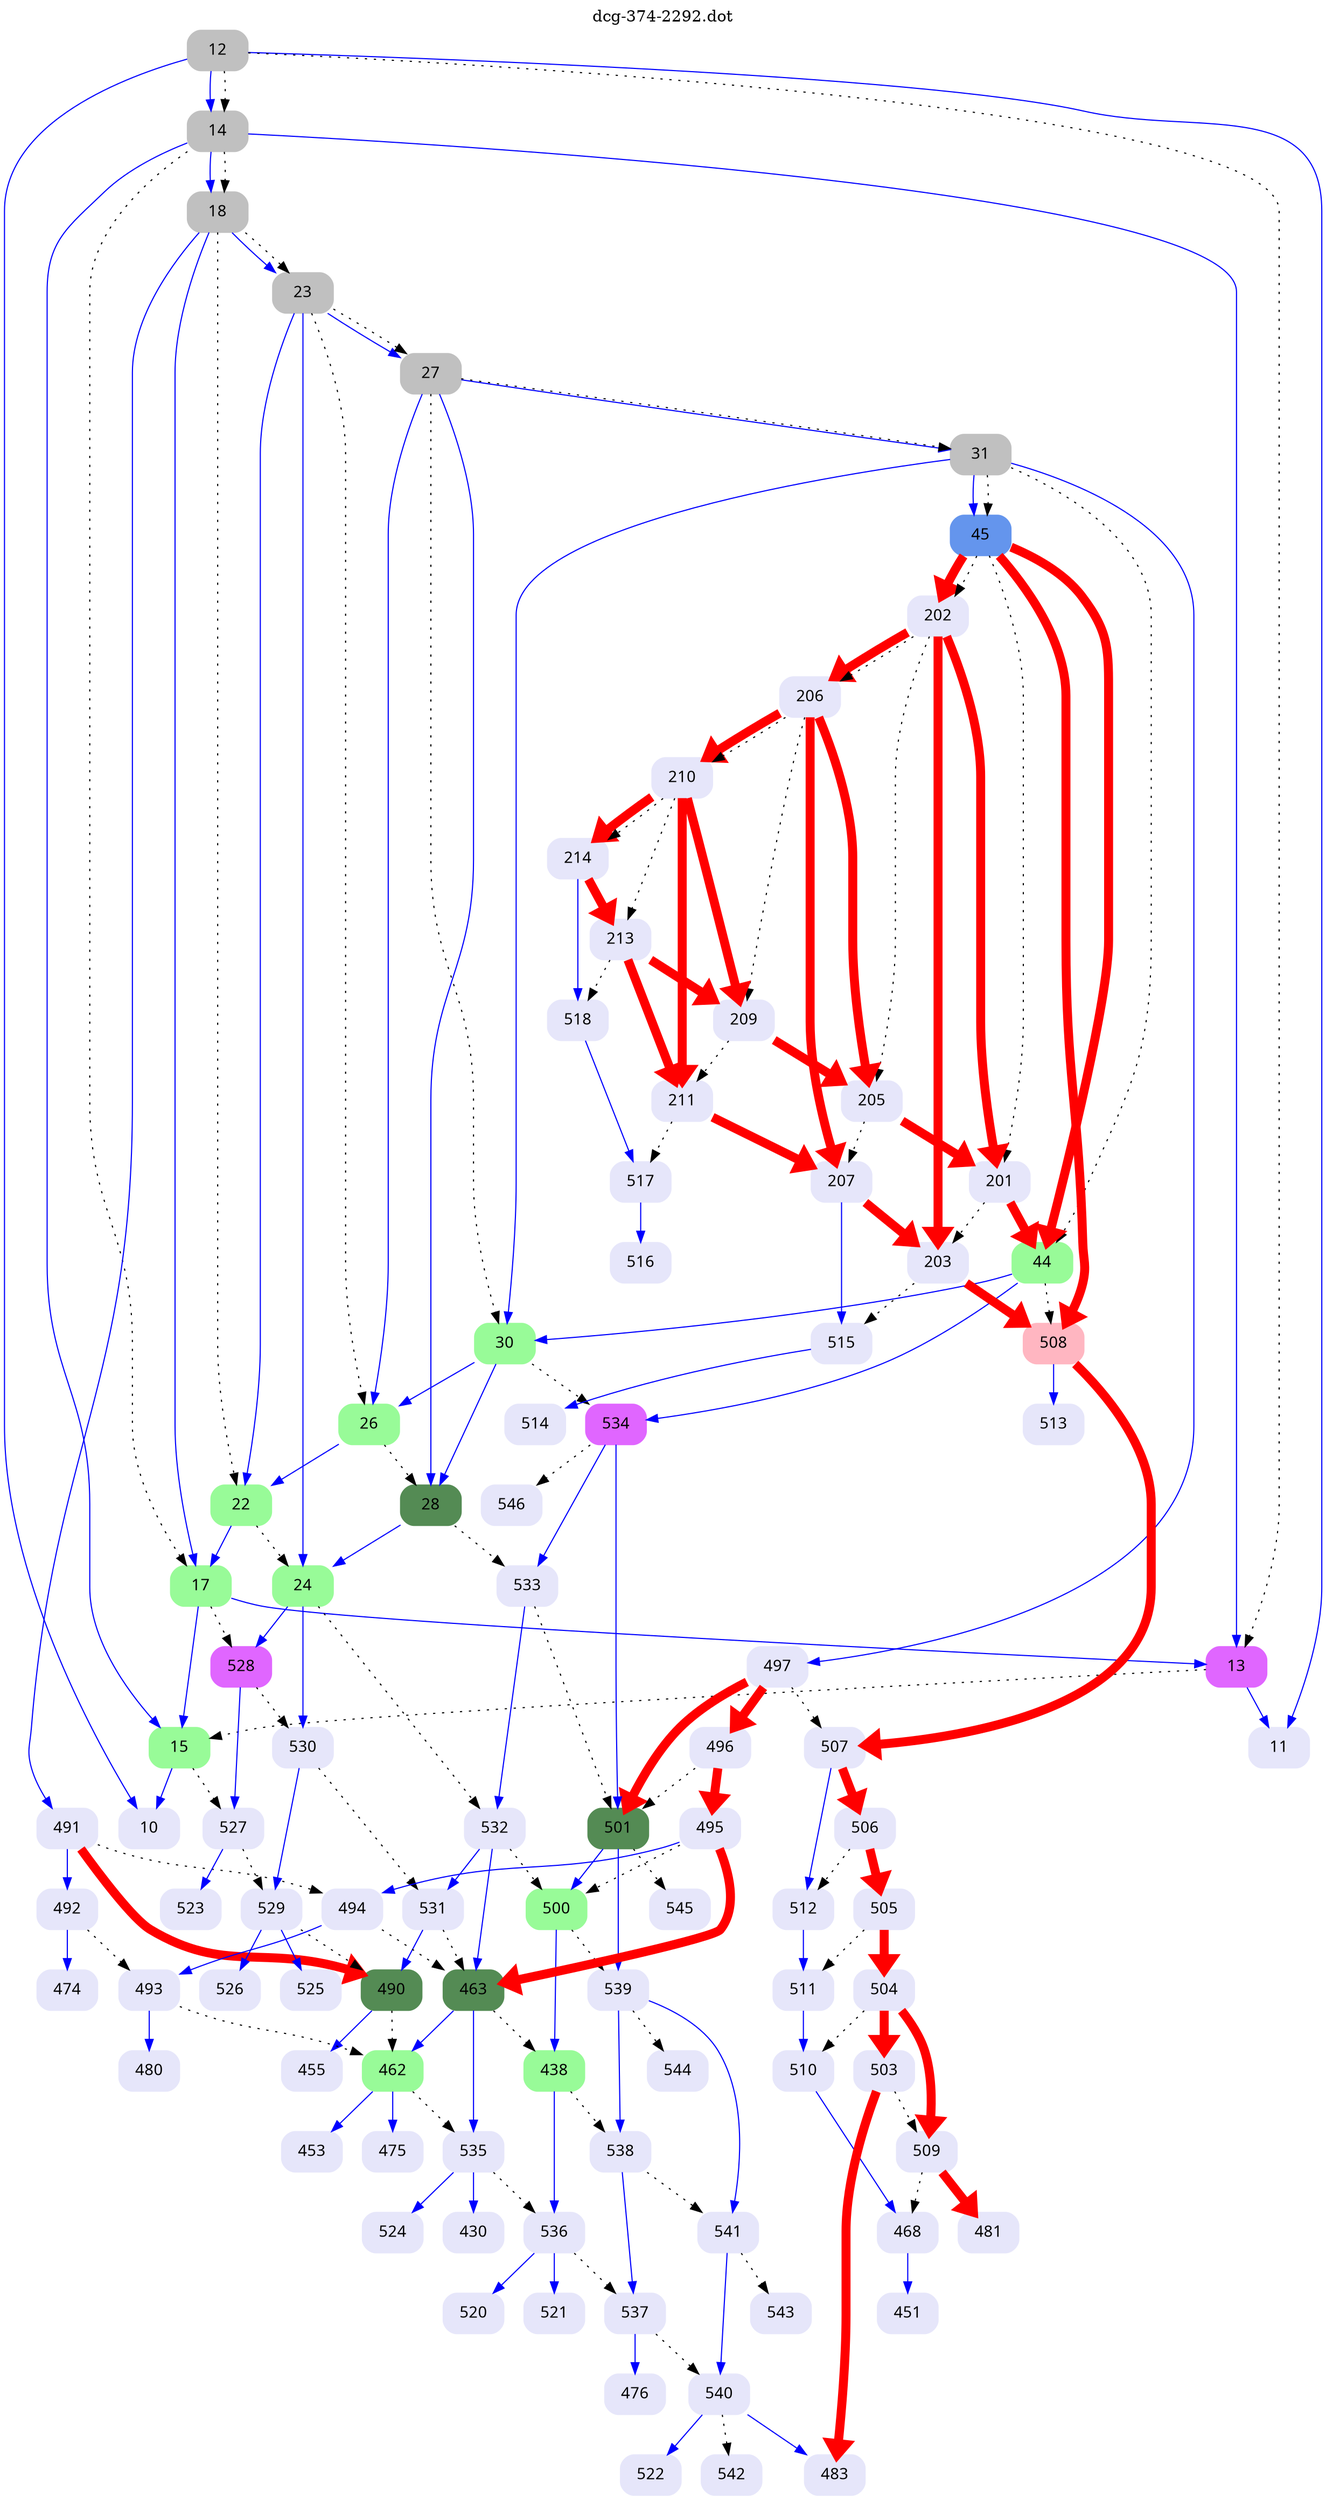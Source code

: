 digraph dcg_374 {
  labelloc="t";
  label="dcg-374-2292.dot";
  node [fontname="sans-serif"];
  node [shape=box style="rounded,filled"];
  n12 [label="12" color=grey];
  n12 -> n11 [color=blue penwidth=1];
  n12 -> n10 [color=blue penwidth=1];
  n12 -> n14 [color=blue penwidth=1];
  n12 -> n13 [style=dotted,label=""];
  n12 -> n14 [style=dotted,label=""];
  n14 [label="14" color=grey];
  n14 -> n13 [color=blue penwidth=1];
  n14 -> n15 [color=blue penwidth=1];
  n14 -> n18 [color=blue penwidth=1];
  n14 -> n17 [style=dotted,label=""];
  n14 -> n18 [style=dotted,label=""];
  n18 [label="18" color=grey];
  n18 -> n17 [color=blue penwidth=1];
  n18 -> n491 [color=blue penwidth=1];
  n18 -> n23 [color=blue penwidth=1];
  n18 -> n22 [style=dotted,label=""];
  n18 -> n23 [style=dotted,label=""];
  n23 [label="23" color=grey];
  n23 -> n22 [color=blue penwidth=1];
  n23 -> n24 [color=blue penwidth=1];
  n23 -> n27 [color=blue penwidth=1];
  n23 -> n26 [style=dotted,label=""];
  n23 -> n27 [style=dotted,label=""];
  n27 [label="27" color=grey];
  n27 -> n26 [color=blue penwidth=1];
  n27 -> n28 [color=blue penwidth=1];
  n27 -> n31 [color=blue penwidth=1];
  n27 -> n30 [style=dotted,label=""];
  n27 -> n31 [style=dotted,label=""];
  n31 [label="31" color=grey];
  n31 -> n30 [color=blue penwidth=1];
  n31 -> n497 [color=blue penwidth=1];
  n31 -> n45 [color=blue penwidth=1];
  n31 -> n44 [style=dotted,label=""];
  n31 -> n45 [style=dotted,label=""];
  n45 [label="45" color=cornflowerblue];
  n45 -> n44 [color=red penwidth=8];
  n45 -> n508 [color=red penwidth=8];
  n45 -> n202 [color=red penwidth=8];
  n45 -> n201 [style=dotted,label=""];
  n45 -> n202 [style=dotted,label=""];
  n202 [label="202" color=lavender];
  n202 -> n201 [color=red penwidth=8];
  n202 -> n203 [color=red penwidth=8];
  n202 -> n206 [color=red penwidth=8];
  n202 -> n205 [style=dotted,label=""];
  n202 -> n206 [style=dotted,label=""];
  n206 [label="206" color=lavender];
  n206 -> n205 [color=red penwidth=8];
  n206 -> n207 [color=red penwidth=8];
  n206 -> n210 [color=red penwidth=8];
  n206 -> n209 [style=dotted,label=""];
  n206 -> n210 [style=dotted,label=""];
  n210 [label="210" color=lavender];
  n210 -> n209 [color=red penwidth=8];
  n210 -> n211 [color=red penwidth=8];
  n210 -> n214 [color=red penwidth=8];
  n210 -> n213 [style=dotted,label=""];
  n210 -> n214 [style=dotted,label=""];
  n214 [label="214" color=lavender];
  n214 -> n213 [color=red penwidth=8];
  n214 -> n518 [color=blue penwidth=1];
  n518 [label="518" color=lavender];
  n518 -> n517 [color=blue penwidth=1];
  n517 [label="517" color=lavender];
  n517 -> n516 [color=blue penwidth=1];
  n516 [label="516" color=lavender];
  n213 [label="213" color=lavender];
  n213 -> n209 [color=red penwidth=8];
  n213 -> n211 [color=red penwidth=8];
  n213 -> n518 [style=dotted,label=""];
  n211 [label="211" color=lavender];
  n211 -> n207 [color=red penwidth=8];
  n211 -> n517 [style=dotted,label=""];
  n207 [label="207" color=lavender];
  n207 -> n203 [color=red penwidth=8];
  n207 -> n515 [color=blue penwidth=1];
  n515 [label="515" color=lavender];
  n515 -> n514 [color=blue penwidth=1];
  n514 [label="514" color=lavender];
  n203 [label="203" color=lavender];
  n203 -> n508 [color=red penwidth=8];
  n203 -> n515 [style=dotted,label=""];
  n508 [label="508" color=lightpink];
  n508 -> n507 [color=red penwidth=8];
  n508 -> n513 [color=blue penwidth=1];
  n513 [label="513" color=lavender];
  n507 [label="507" color=lavender];
  n507 -> n506 [color=red penwidth=8];
  n507 -> n512 [color=blue penwidth=1];
  n512 [label="512" color=lavender];
  n512 -> n511 [color=blue penwidth=1];
  n511 [label="511" color=lavender];
  n511 -> n510 [color=blue penwidth=1];
  n510 [label="510" color=lavender];
  n510 -> n468 [color=blue penwidth=1];
  n468 [label="468" color=lavender];
  n468 -> n451 [color=blue penwidth=1];
  n451 [label="451" color=lavender];
  n506 [label="506" color=lavender];
  n506 -> n505 [color=red penwidth=8];
  n506 -> n512 [style=dotted,label=""];
  n505 [label="505" color=lavender];
  n505 -> n504 [color=red penwidth=8];
  n505 -> n511 [style=dotted,label=""];
  n504 [label="504" color=lavender];
  n504 -> n503 [color=red penwidth=8];
  n504 -> n509 [color=red penwidth=8];
  n504 -> n510 [style=dotted,label=""];
  n509 [label="509" color=lavender];
  n509 -> n481 [color=red penwidth=8];
  n509 -> n468 [style=dotted,label=""];
  n481 [label="481" color=lavender];
  n503 [label="503" color=lavender];
  n503 -> n483 [color=red penwidth=8];
  n503 -> n509 [style=dotted,label=""];
  n483 [label="483" color=lavender];
  n209 [label="209" color=lavender];
  n209 -> n205 [color=red penwidth=8];
  n209 -> n211 [style=dotted,label=""];
  n205 [label="205" color=lavender];
  n205 -> n201 [color=red penwidth=8];
  n205 -> n207 [style=dotted,label=""];
  n201 [label="201" color=lavender];
  n201 -> n44 [color=red penwidth=8];
  n201 -> n203 [style=dotted,label=""];
  n44 [label="44" color=palegreen];
  n44 -> n30 [color=blue penwidth=1];
  n44 -> n534 [color=blue penwidth=1];
  n44 -> n508 [style=dotted,label=""];
  n534 [label="534" color=mediumorchid1];
  n534 -> n533 [color=blue penwidth=1];
  n534 -> n501 [color=blue penwidth=1];
  n534 -> n546 [style=dotted,label=""];
  n501 [label="501" color=palegreen4];
  n501 -> n500 [color=blue penwidth=1];
  n501 -> n539 [color=blue penwidth=1];
  n501 -> n545 [style=dotted,label=""];
  n539 [label="539" color=lavender];
  n539 -> n538 [color=blue penwidth=1];
  n539 -> n541 [color=blue penwidth=1];
  n539 -> n544 [style=dotted,label=""];
  n541 [label="541" color=lavender];
  n541 -> n540 [color=blue penwidth=1];
  n541 -> n543 [style=dotted,label=""];
  n540 [label="540" color=lavender];
  n540 -> n483 [color=blue penwidth=1];
  n540 -> n522 [color=blue penwidth=1];
  n540 -> n542 [style=dotted,label=""];
  n522 [label="522" color=lavender];
  n542 [label="542" color=lavender];
  n543 [label="543" color=lavender];
  n538 [label="538" color=lavender];
  n538 -> n537 [color=blue penwidth=1];
  n538 -> n541 [style=dotted,label=""];
  n537 [label="537" color=lavender];
  n537 -> n476 [color=blue penwidth=1];
  n537 -> n540 [style=dotted,label=""];
  n476 [label="476" color=lavender];
  n544 [label="544" color=lavender];
  n500 [label="500" color=palegreen];
  n500 -> n438 [color=blue penwidth=1];
  n500 -> n539 [style=dotted,label=""];
  n438 [label="438" color=palegreen];
  n438 -> n536 [color=blue penwidth=1];
  n438 -> n538 [style=dotted,label=""];
  n536 [label="536" color=lavender];
  n536 -> n520 [color=blue penwidth=1];
  n536 -> n521 [color=blue penwidth=1];
  n536 -> n537 [style=dotted,label=""];
  n521 [label="521" color=lavender];
  n520 [label="520" color=lavender];
  n545 [label="545" color=lavender];
  n533 [label="533" color=lavender];
  n533 -> n532 [color=blue penwidth=1];
  n533 -> n501 [style=dotted,label=""];
  n532 [label="532" color=lavender];
  n532 -> n531 [color=blue penwidth=1];
  n532 -> n463 [color=blue penwidth=1];
  n532 -> n500 [style=dotted,label=""];
  n463 [label="463" color=palegreen4];
  n463 -> n462 [color=blue penwidth=1];
  n463 -> n535 [color=blue penwidth=1];
  n463 -> n438 [style=dotted,label=""];
  n535 [label="535" color=lavender];
  n535 -> n524 [color=blue penwidth=1];
  n535 -> n430 [color=blue penwidth=1];
  n535 -> n536 [style=dotted,label=""];
  n430 [label="430" color=lavender];
  n524 [label="524" color=lavender];
  n462 [label="462" color=palegreen];
  n462 -> n453 [color=blue penwidth=1];
  n462 -> n475 [color=blue penwidth=1];
  n462 -> n535 [style=dotted,label=""];
  n475 [label="475" color=lavender];
  n453 [label="453" color=lavender];
  n531 [label="531" color=lavender];
  n531 -> n490 [color=blue penwidth=1];
  n531 -> n463 [style=dotted,label=""];
  n490 [label="490" color=palegreen4];
  n490 -> n455 [color=blue penwidth=1];
  n490 -> n462 [style=dotted,label=""];
  n455 [label="455" color=lavender];
  n546 [label="546" color=lavender];
  n30 [label="30" color=palegreen];
  n30 -> n26 [color=blue penwidth=1];
  n30 -> n28 [color=blue penwidth=1];
  n30 -> n534 [style=dotted,label=""];
  n28 [label="28" color=palegreen4];
  n28 -> n24 [color=blue penwidth=1];
  n28 -> n533 [style=dotted,label=""];
  n24 [label="24" color=palegreen];
  n24 -> n528 [color=blue penwidth=1];
  n24 -> n530 [color=blue penwidth=1];
  n24 -> n532 [style=dotted,label=""];
  n530 [label="530" color=lavender];
  n530 -> n529 [color=blue penwidth=1];
  n530 -> n531 [style=dotted,label=""];
  n529 [label="529" color=lavender];
  n529 -> n526 [color=blue penwidth=1];
  n529 -> n525 [color=blue penwidth=1];
  n529 -> n490 [style=dotted,label=""];
  n525 [label="525" color=lavender];
  n526 [label="526" color=lavender];
  n528 [label="528" color=mediumorchid1];
  n528 -> n527 [color=blue penwidth=1];
  n528 -> n530 [style=dotted,label=""];
  n527 [label="527" color=lavender];
  n527 -> n523 [color=blue penwidth=1];
  n527 -> n529 [style=dotted,label=""];
  n523 [label="523" color=lavender];
  n26 [label="26" color=palegreen];
  n26 -> n22 [color=blue penwidth=1];
  n26 -> n28 [style=dotted,label=""];
  n22 [label="22" color=palegreen];
  n22 -> n17 [color=blue penwidth=1];
  n22 -> n24 [style=dotted,label=""];
  n17 [label="17" color=palegreen];
  n17 -> n13 [color=blue penwidth=1];
  n17 -> n15 [color=blue penwidth=1];
  n17 -> n528 [style=dotted,label=""];
  n15 [label="15" color=palegreen];
  n15 -> n10 [color=blue penwidth=1];
  n15 -> n527 [style=dotted,label=""];
  n10 [label="10" color=lavender];
  n13 [label="13" color=mediumorchid1];
  n13 -> n11 [color=blue penwidth=1];
  n13 -> n15 [style=dotted,label=""];
  n11 [label="11" color=lavender];
  n497 [label="497" color=lavender];
  n497 -> n496 [color=red penwidth=8];
  n497 -> n501 [color=red penwidth=8];
  n497 -> n507 [style=dotted,label=""];
  n496 [label="496" color=lavender];
  n496 -> n495 [color=red penwidth=8];
  n496 -> n501 [style=dotted,label=""];
  n495 [label="495" color=lavender];
  n495 -> n494 [color=blue penwidth=1];
  n495 -> n463 [color=red penwidth=8];
  n495 -> n500 [style=dotted,label=""];
  n494 [label="494" color=lavender];
  n494 -> n493 [color=blue penwidth=1];
  n494 -> n463 [style=dotted,label=""];
  n493 [label="493" color=lavender];
  n493 -> n480 [color=blue penwidth=1];
  n493 -> n462 [style=dotted,label=""];
  n480 [label="480" color=lavender];
  n491 [label="491" color=lavender];
  n491 -> n490 [color=red penwidth=8];
  n491 -> n492 [color=blue penwidth=1];
  n491 -> n494 [style=dotted,label=""];
  n492 [label="492" color=lavender];
  n492 -> n474 [color=blue penwidth=1];
  n492 -> n493 [style=dotted,label=""];
  n474 [label="474" color=lavender];
}
